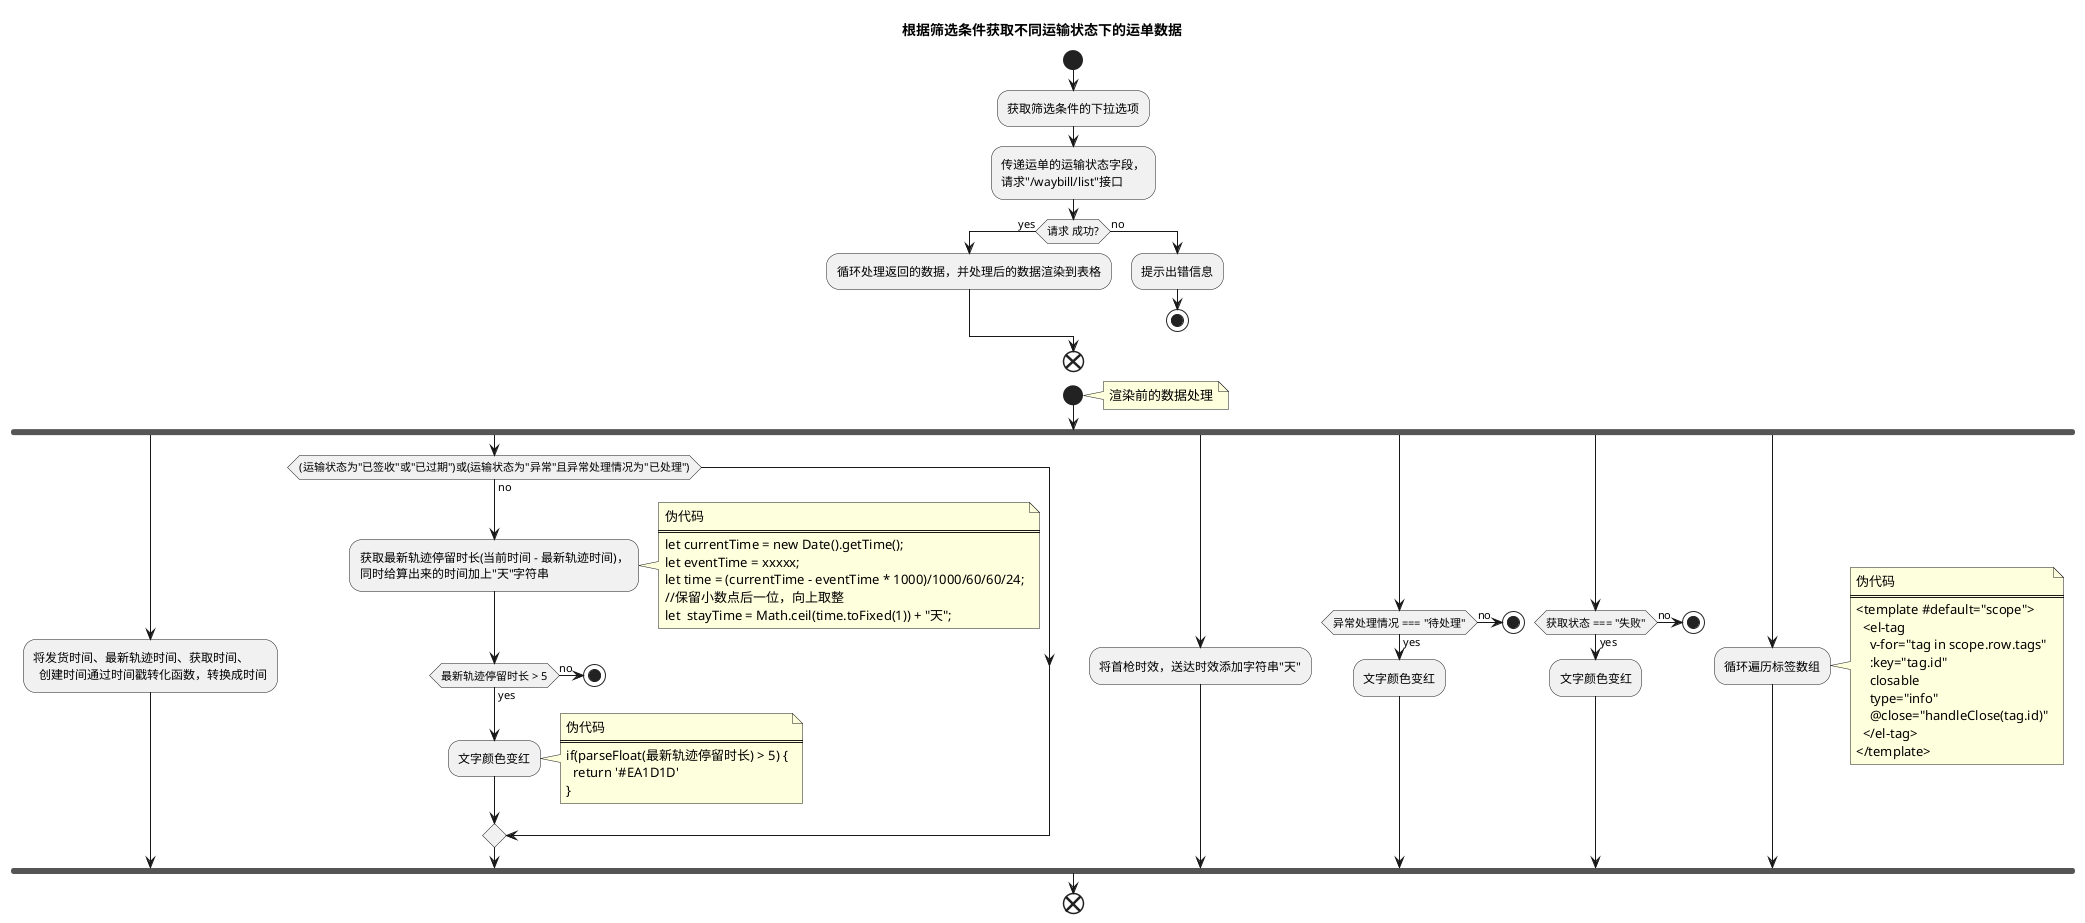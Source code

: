 @startuml
title 根据筛选条件获取不同运输状态下的运单数据

start
:获取筛选条件的下拉选项;
:传递运单的运输状态字段，
请求"/waybill/list"接口;
if(请求 成功?) then (yes)
  :循环处理返回的数据，并处理后的数据渲染到表格;
else (no)
  :提示出错信息;
  stop
endif
end

start
note right
  渲染前的数据处理
end note
fork
  :将发货时间、最新轨迹时间、获取时间、
    创建时间通过时间戳转化函数，转换成时间;
fork again
  if((运输状态为"已签收"或"已过期")或(运输状态为"异常"且异常处理情况为"已处理")) then (no) 
    :获取最新轨迹停留时长(当前时间 - 最新轨迹时间)，
    同时给算出来的时间加上"天"字符串;
    note right
      伪代码
      ====
      let currentTime = new Date().getTime();
      let eventTime = xxxxx;
      let time = (currentTime - eventTime * 1000)/1000/60/60/24;
      //保留小数点后一位，向上取整
      let  stayTime = Math.ceil(time.toFixed(1)) + "天";
    end note
     if(最新轨迹停留时长 > 5) then (yes)
    :文字颜色变红;
    note right
      伪代码
      ====
      if(parseFloat(最新轨迹停留时长) > 5) {
        return '#EA1D1D'
      }
    end note
  else (no)
    stop
  endif
  endif
fork again
  :将首枪时效，送达时效添加字符串"天";
fork again
  if(异常处理情况 === "待处理") then (yes)
    :文字颜色变红;
  else (no)
    stop
  endif
fork again
  if(获取状态 === "失败") then (yes)
    :文字颜色变红;
  else (no)
    stop
  endif
fork again
  :循环遍历标签数组;
  note right
    伪代码
    ====
    <template #default="scope">
      <el-tag 
        v-for="tag in scope.row.tags"
        :key="tag.id"
        closable
        type="info"
        @close="handleClose(tag.id)"
      </el-tag>
    </template>
  end note
end fork
end

@enduml

@startuml
title 分页处理

start
if(运单总数 > 设置的 page_size) then (yes)
  :显示分页组件;
  fork
    :切换当前页 current_page;
    :设置 current_page 为当前选定值;
  fork again
    :切换每页显示条数 page_size;
    :设置 page_size 为当前选定值;
    :设置 current_page =  1;
  end fork
  :带上之前选定的筛选条件，重新请求"/waybill/list"接口;
    if(请求 成功?) then (yes)
      :渲染当前页的数据;
    else (no)
      :提示出错信息;
      stop
    endif
else (no)
  :隐藏分页组件;
  stop
endif
end

@enduml

@startuml
title 自定义显示列

start
if(localStorage waybill column 已存在?) then (yes)
  :从 localStorage 获取 waybill column;
  :将 waybill column 赋给显示列组件;
  if(显示列组件中字段显示情况 有更新?) then (yes)
    :更新本地存储的 waybill column;
  else (no)
    stop
  endif
else (no)
  :从全局存储组件(global-data)中获取 waybill column;
  note right 
      global-data是存取全局变量的组件
  end note
  :本地存储 waybill column;
endif
end

@enduml

@startuml
title 重置数据

start
fork
  :创建时间重置为近三个月;
fork again
  :筛选表单除创建时间外其它置空;
end fork
:请求"/waybill/list/"接口;
if(请求 成功?) then (yes)
  :渲染数据;
else (no)
  :提示出错信息;
  stop
endif
end

@enduml